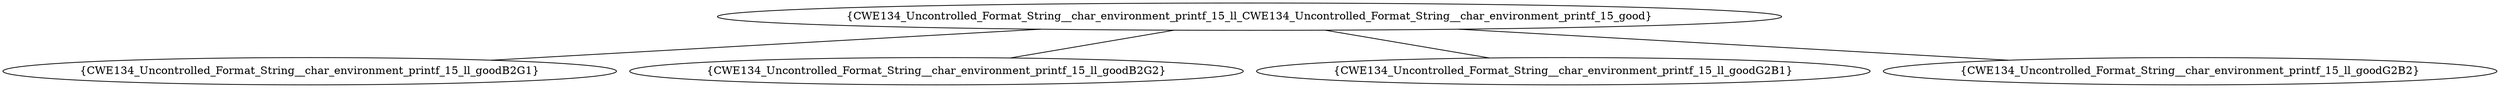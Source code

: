 graph "cg graph" {
CWE134_Uncontrolled_Format_String__char_environment_printf_15_ll_CWE134_Uncontrolled_Format_String__char_environment_printf_15_good [label="{CWE134_Uncontrolled_Format_String__char_environment_printf_15_ll_CWE134_Uncontrolled_Format_String__char_environment_printf_15_good}"];
CWE134_Uncontrolled_Format_String__char_environment_printf_15_ll_goodB2G1 [label="{CWE134_Uncontrolled_Format_String__char_environment_printf_15_ll_goodB2G1}"];
CWE134_Uncontrolled_Format_String__char_environment_printf_15_ll_goodB2G2 [label="{CWE134_Uncontrolled_Format_String__char_environment_printf_15_ll_goodB2G2}"];
CWE134_Uncontrolled_Format_String__char_environment_printf_15_ll_goodG2B1 [label="{CWE134_Uncontrolled_Format_String__char_environment_printf_15_ll_goodG2B1}"];
CWE134_Uncontrolled_Format_String__char_environment_printf_15_ll_goodG2B2 [label="{CWE134_Uncontrolled_Format_String__char_environment_printf_15_ll_goodG2B2}"];
CWE134_Uncontrolled_Format_String__char_environment_printf_15_ll_CWE134_Uncontrolled_Format_String__char_environment_printf_15_good -- CWE134_Uncontrolled_Format_String__char_environment_printf_15_ll_goodB2G1;
CWE134_Uncontrolled_Format_String__char_environment_printf_15_ll_CWE134_Uncontrolled_Format_String__char_environment_printf_15_good -- CWE134_Uncontrolled_Format_String__char_environment_printf_15_ll_goodB2G2;
CWE134_Uncontrolled_Format_String__char_environment_printf_15_ll_CWE134_Uncontrolled_Format_String__char_environment_printf_15_good -- CWE134_Uncontrolled_Format_String__char_environment_printf_15_ll_goodG2B1;
CWE134_Uncontrolled_Format_String__char_environment_printf_15_ll_CWE134_Uncontrolled_Format_String__char_environment_printf_15_good -- CWE134_Uncontrolled_Format_String__char_environment_printf_15_ll_goodG2B2;
}
